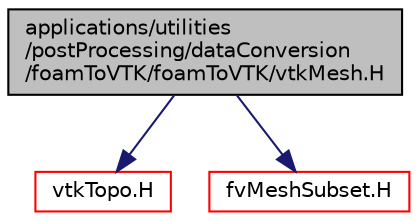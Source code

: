 digraph "applications/utilities/postProcessing/dataConversion/foamToVTK/foamToVTK/vtkMesh.H"
{
  bgcolor="transparent";
  edge [fontname="Helvetica",fontsize="10",labelfontname="Helvetica",labelfontsize="10"];
  node [fontname="Helvetica",fontsize="10",shape=record];
  Node1 [label="applications/utilities\l/postProcessing/dataConversion\l/foamToVTK/foamToVTK/vtkMesh.H",height=0.2,width=0.4,color="black", fillcolor="grey75", style="filled", fontcolor="black"];
  Node1 -> Node2 [color="midnightblue",fontsize="10",style="solid",fontname="Helvetica"];
  Node2 [label="vtkTopo.H",height=0.2,width=0.4,color="red",URL="$a04431.html"];
  Node1 -> Node3 [color="midnightblue",fontsize="10",style="solid",fontname="Helvetica"];
  Node3 [label="fvMeshSubset.H",height=0.2,width=0.4,color="red",URL="$a06044.html"];
}
